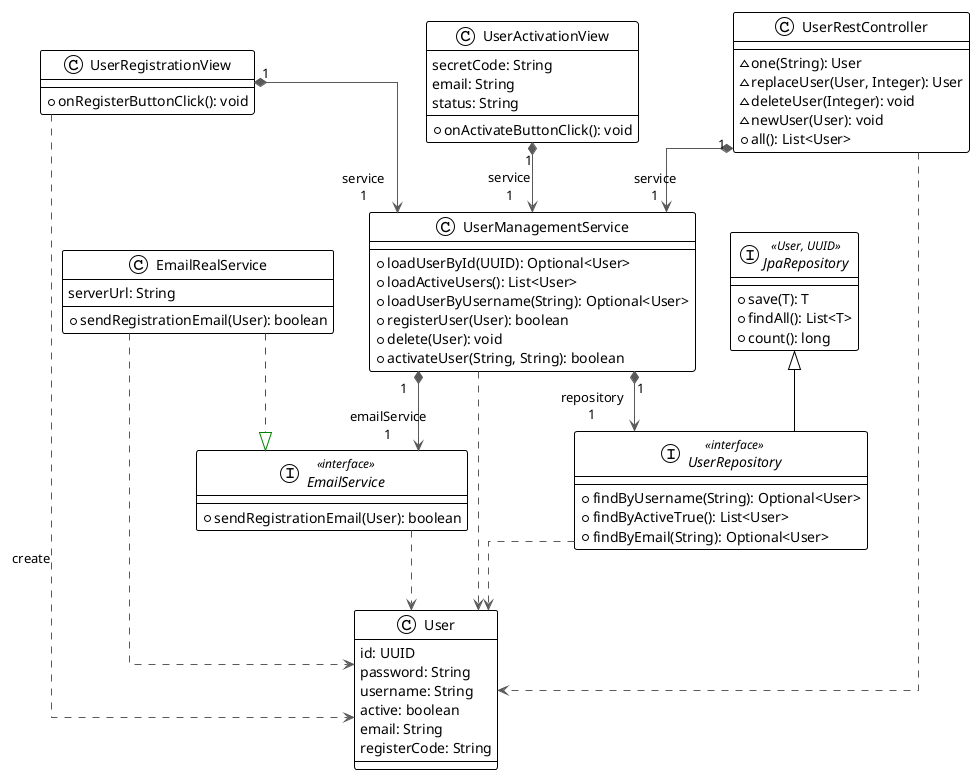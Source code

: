 @startuml

!theme plain
top to bottom direction
skinparam linetype ortho

class EmailRealService {
  + sendRegistrationEmail(User): boolean
   serverUrl: String
}
interface EmailService << interface >> {
  + sendRegistrationEmail(User): boolean
}
class User {
   id: UUID
   password: String
   username: String
   active: boolean
   email: String
   registerCode: String
}
class UserActivationView {
  + onActivateButtonClick(): void
   secretCode: String
   email: String
   status: String
}
class UserManagementService {
  + loadUserById(UUID): Optional<User>
  + loadActiveUsers(): List<User>
  + loadUserByUsername(String): Optional<User>
  + registerUser(User): boolean
  + delete(User): void
  + activateUser(String, String): boolean
}
class UserRegistrationView {
  + onRegisterButtonClick(): void
}

interface JpaRepository << User, UUID >> {
  + save(T): T
  + findAll(): List<T>
  + count(): long
}

interface UserRepository << interface >> extends JpaRepository{
  + findByUsername(String): Optional<User>
  + findByActiveTrue(): List<User>
  + findByEmail(String): Optional<User>
}
class UserRestController {
  ~ one(String): User
  ~ replaceUser(User, Integer): User
  ~ deleteUser(Integer): void
  ~ newUser(User): void
  + all(): List<User>
}

EmailRealService       -[#008200,dashed]-^  EmailService          
EmailRealService       -[#595959,dashed]->  User                  
EmailService           -[#595959,dashed]->  User                  
UserActivationView    "1" *-[#595959,plain]-> "service\n1" UserManagementService 
UserManagementService "1" *-[#595959,plain]-> "emailService\n1" EmailService          
UserManagementService  -[#595959,dashed]->  User                  
UserManagementService "1" *-[#595959,plain]-> "repository\n1" UserRepository        
UserRegistrationView   -[#595959,dashed]->  User                  : "«create»"
UserRegistrationView  "1" *-[#595959,plain]-> "service\n1" UserManagementService 
UserRepository         -[#595959,dashed]->  User                  
UserRestController     -[#595959,dashed]->  User                  
UserRestController    "1" *-[#595959,plain]-> "service\n1" UserManagementService 
@enduml
